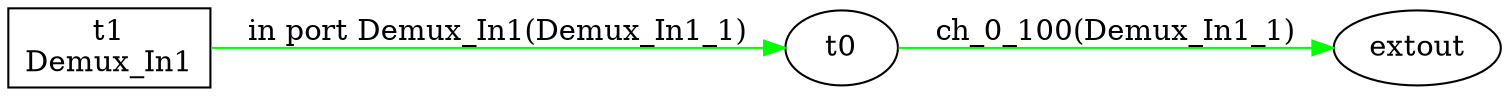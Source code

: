 digraph csp {
	graph [rankdir=LR];
	extout	 [label=extout];
	t0 -> extout	 [color=green,
		label="ch_0_100(Demux_In1_1)"];
	Demux_In1	 [label="t1\nDemux_In1",
		shape=box];
	Demux_In1 -> t0	 [color=green,
		label="in port Demux_In1(Demux_In1_1)"];
}
